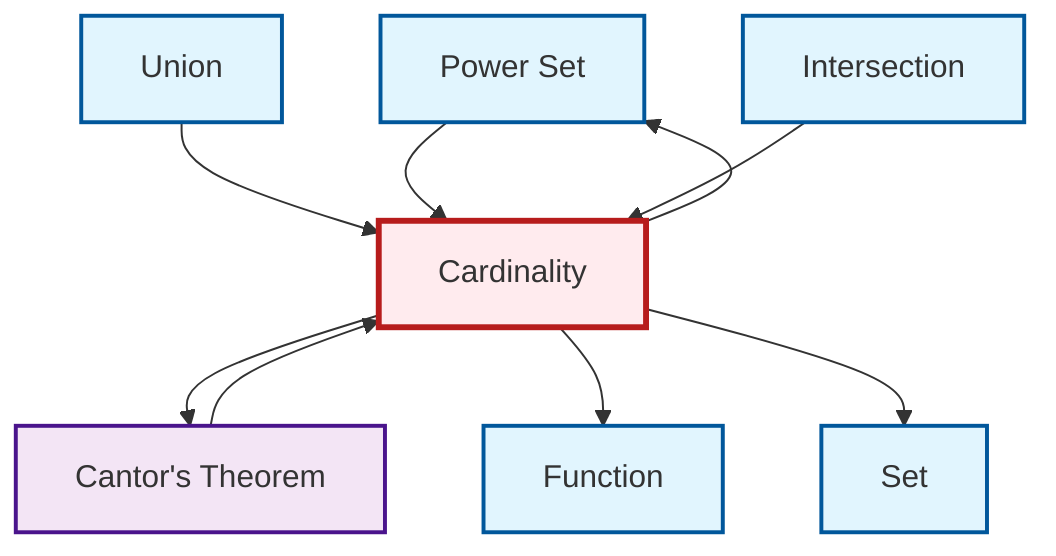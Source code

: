 graph TD
    classDef definition fill:#e1f5fe,stroke:#01579b,stroke-width:2px
    classDef theorem fill:#f3e5f5,stroke:#4a148c,stroke-width:2px
    classDef axiom fill:#fff3e0,stroke:#e65100,stroke-width:2px
    classDef example fill:#e8f5e9,stroke:#1b5e20,stroke-width:2px
    classDef current fill:#ffebee,stroke:#b71c1c,stroke-width:3px
    def-power-set["Power Set"]:::definition
    def-cardinality["Cardinality"]:::definition
    thm-cantor["Cantor's Theorem"]:::theorem
    def-function["Function"]:::definition
    def-set["Set"]:::definition
    def-intersection["Intersection"]:::definition
    def-union["Union"]:::definition
    def-cardinality --> thm-cantor
    def-cardinality --> def-power-set
    def-cardinality --> def-function
    thm-cantor --> def-cardinality
    def-cardinality --> def-set
    def-union --> def-cardinality
    def-power-set --> def-cardinality
    def-intersection --> def-cardinality
    class def-cardinality current